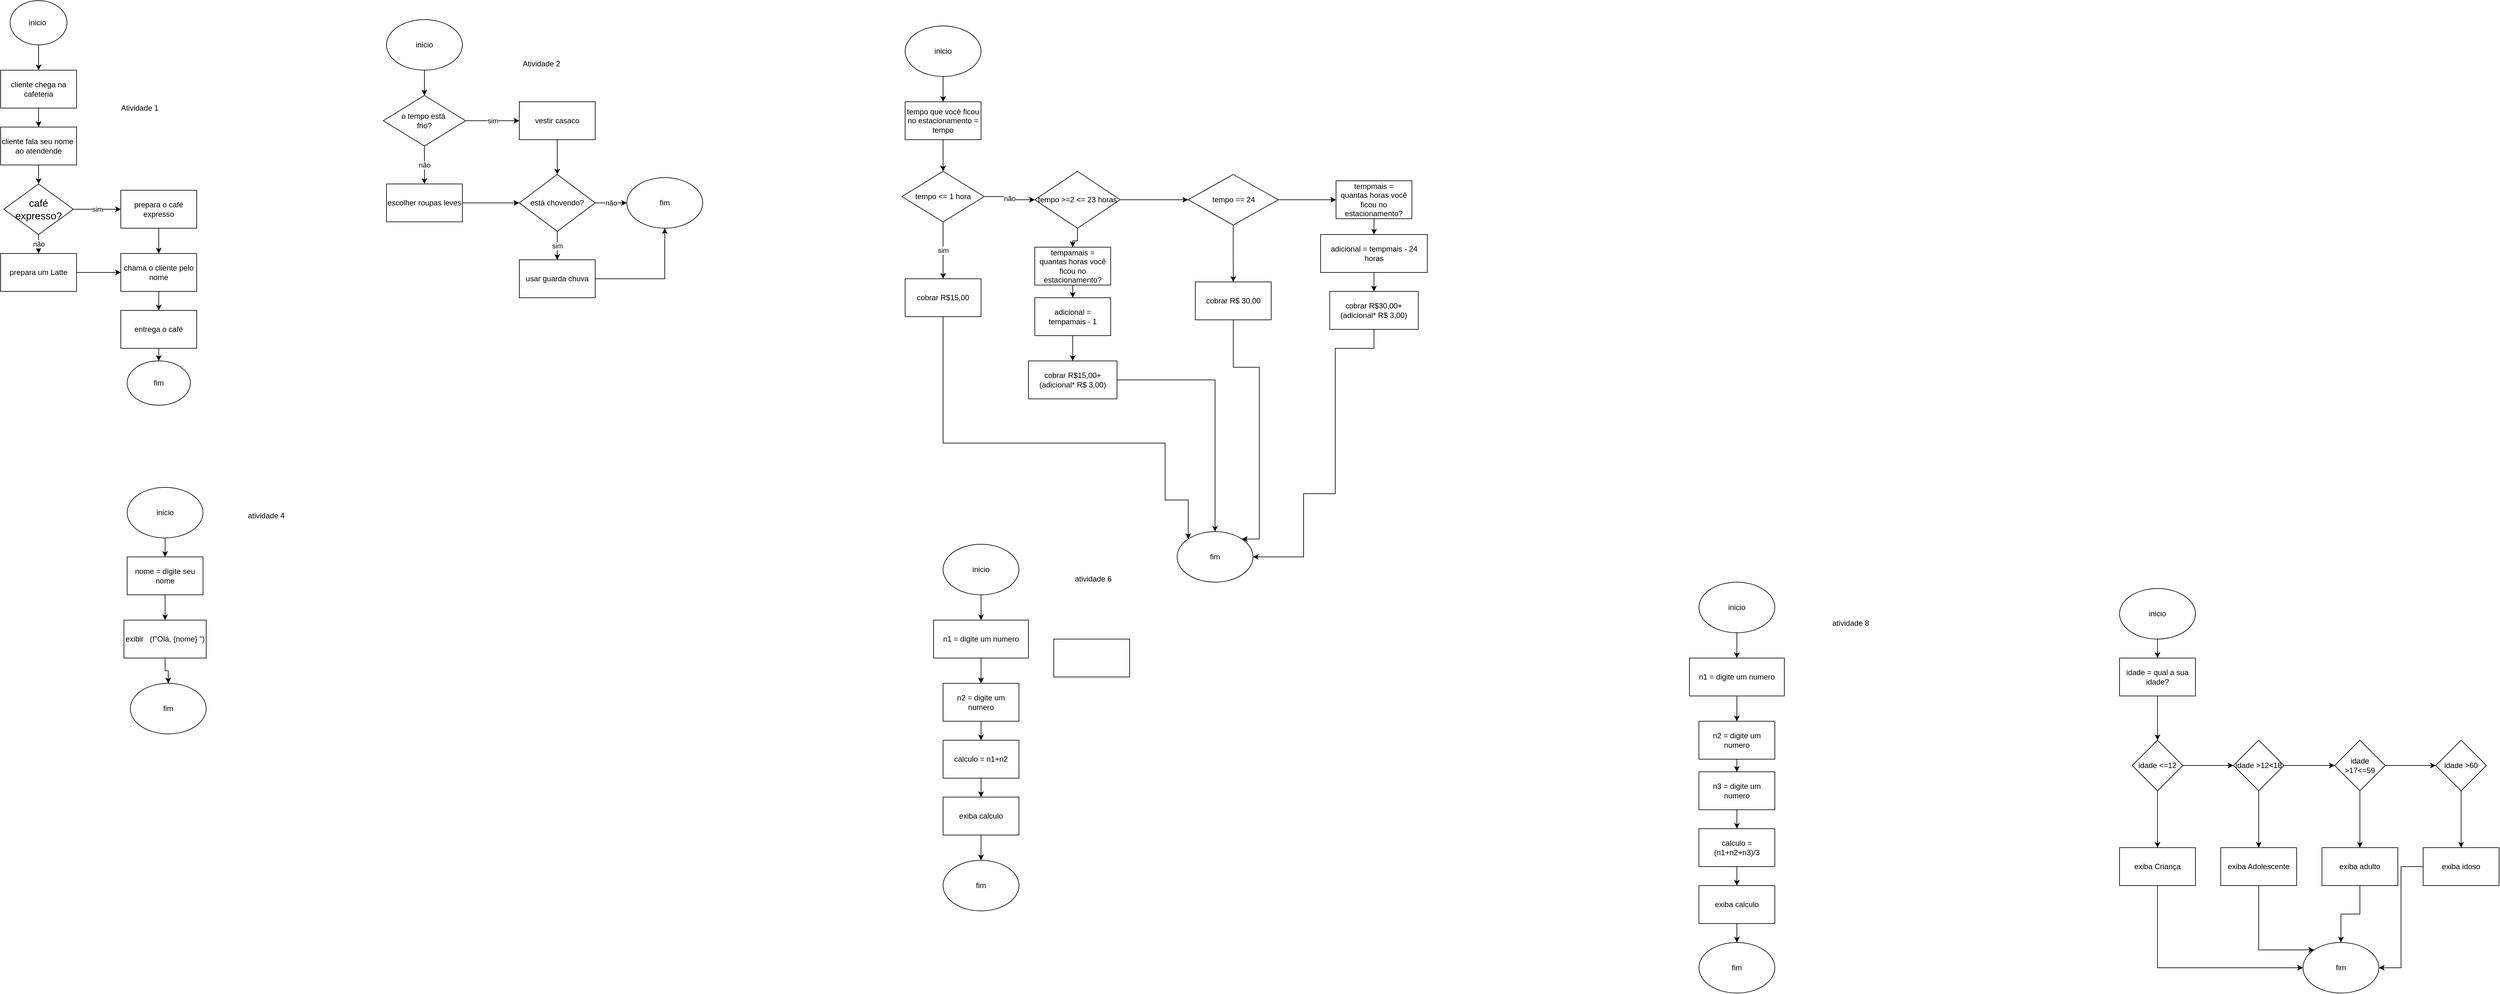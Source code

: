 <mxfile version="26.0.15">
  <diagram name="Página-1" id="dHAkxRGY66yhEo0F55Hl">
    <mxGraphModel dx="1674" dy="780" grid="1" gridSize="10" guides="1" tooltips="1" connect="1" arrows="1" fold="1" page="1" pageScale="1" pageWidth="2000" pageHeight="2000" math="0" shadow="0">
      <root>
        <mxCell id="0" />
        <mxCell id="1" parent="0" />
        <mxCell id="cFKUJUFckRlymG0bqKCA-7" value="" style="edgeStyle=orthogonalEdgeStyle;rounded=0;orthogonalLoop=1;jettySize=auto;html=1;" edge="1" parent="1" source="cFKUJUFckRlymG0bqKCA-1" target="cFKUJUFckRlymG0bqKCA-6">
          <mxGeometry relative="1" as="geometry" />
        </mxCell>
        <mxCell id="cFKUJUFckRlymG0bqKCA-1" value="inicio&amp;nbsp;" style="ellipse;whiteSpace=wrap;html=1;" vertex="1" parent="1">
          <mxGeometry x="165" y="210" width="90" height="70" as="geometry" />
        </mxCell>
        <mxCell id="cFKUJUFckRlymG0bqKCA-15" value="" style="edgeStyle=orthogonalEdgeStyle;rounded=0;orthogonalLoop=1;jettySize=auto;html=1;" edge="1" parent="1" source="cFKUJUFckRlymG0bqKCA-2" target="cFKUJUFckRlymG0bqKCA-11">
          <mxGeometry relative="1" as="geometry" />
        </mxCell>
        <mxCell id="cFKUJUFckRlymG0bqKCA-2" value="cliente fala seu nome&amp;nbsp;&lt;div&gt;ao atendende&lt;/div&gt;" style="rounded=0;whiteSpace=wrap;html=1;" vertex="1" parent="1">
          <mxGeometry x="150" y="410" width="120" height="60" as="geometry" />
        </mxCell>
        <mxCell id="cFKUJUFckRlymG0bqKCA-14" value="" style="edgeStyle=orthogonalEdgeStyle;rounded=0;orthogonalLoop=1;jettySize=auto;html=1;" edge="1" parent="1" source="cFKUJUFckRlymG0bqKCA-6" target="cFKUJUFckRlymG0bqKCA-2">
          <mxGeometry relative="1" as="geometry" />
        </mxCell>
        <mxCell id="cFKUJUFckRlymG0bqKCA-6" value="cliente chega na&lt;div&gt;cafeteria&lt;/div&gt;" style="whiteSpace=wrap;html=1;" vertex="1" parent="1">
          <mxGeometry x="150" y="320" width="120" height="60" as="geometry" />
        </mxCell>
        <mxCell id="cFKUJUFckRlymG0bqKCA-17" value="sim" style="edgeStyle=orthogonalEdgeStyle;rounded=0;orthogonalLoop=1;jettySize=auto;html=1;" edge="1" parent="1" source="cFKUJUFckRlymG0bqKCA-11" target="cFKUJUFckRlymG0bqKCA-16">
          <mxGeometry relative="1" as="geometry" />
        </mxCell>
        <mxCell id="cFKUJUFckRlymG0bqKCA-19" value="não" style="edgeStyle=orthogonalEdgeStyle;rounded=0;orthogonalLoop=1;jettySize=auto;html=1;" edge="1" parent="1" source="cFKUJUFckRlymG0bqKCA-11" target="cFKUJUFckRlymG0bqKCA-18">
          <mxGeometry relative="1" as="geometry" />
        </mxCell>
        <mxCell id="cFKUJUFckRlymG0bqKCA-11" value="&lt;font size=&quot;3&quot;&gt;café expresso?&lt;/font&gt;" style="rhombus;whiteSpace=wrap;html=1;" vertex="1" parent="1">
          <mxGeometry x="155" y="500" width="110" height="80" as="geometry" />
        </mxCell>
        <mxCell id="cFKUJUFckRlymG0bqKCA-22" value="" style="edgeStyle=orthogonalEdgeStyle;rounded=0;orthogonalLoop=1;jettySize=auto;html=1;" edge="1" parent="1" source="cFKUJUFckRlymG0bqKCA-16" target="cFKUJUFckRlymG0bqKCA-20">
          <mxGeometry relative="1" as="geometry" />
        </mxCell>
        <mxCell id="cFKUJUFckRlymG0bqKCA-16" value="prepara o café expresso" style="whiteSpace=wrap;html=1;" vertex="1" parent="1">
          <mxGeometry x="340" y="510" width="120" height="60" as="geometry" />
        </mxCell>
        <mxCell id="cFKUJUFckRlymG0bqKCA-21" value="" style="edgeStyle=orthogonalEdgeStyle;rounded=0;orthogonalLoop=1;jettySize=auto;html=1;" edge="1" parent="1" source="cFKUJUFckRlymG0bqKCA-18" target="cFKUJUFckRlymG0bqKCA-20">
          <mxGeometry relative="1" as="geometry" />
        </mxCell>
        <mxCell id="cFKUJUFckRlymG0bqKCA-18" value="prepara um Latte" style="whiteSpace=wrap;html=1;" vertex="1" parent="1">
          <mxGeometry x="150" y="610" width="120" height="60" as="geometry" />
        </mxCell>
        <mxCell id="cFKUJUFckRlymG0bqKCA-24" value="" style="edgeStyle=orthogonalEdgeStyle;rounded=0;orthogonalLoop=1;jettySize=auto;html=1;" edge="1" parent="1" source="cFKUJUFckRlymG0bqKCA-20" target="cFKUJUFckRlymG0bqKCA-23">
          <mxGeometry relative="1" as="geometry" />
        </mxCell>
        <mxCell id="cFKUJUFckRlymG0bqKCA-20" value="chama o cliente pelo nome" style="whiteSpace=wrap;html=1;" vertex="1" parent="1">
          <mxGeometry x="340" y="610" width="120" height="60" as="geometry" />
        </mxCell>
        <mxCell id="cFKUJUFckRlymG0bqKCA-29" value="" style="edgeStyle=orthogonalEdgeStyle;rounded=0;orthogonalLoop=1;jettySize=auto;html=1;" edge="1" parent="1" source="cFKUJUFckRlymG0bqKCA-23" target="cFKUJUFckRlymG0bqKCA-28">
          <mxGeometry relative="1" as="geometry" />
        </mxCell>
        <mxCell id="cFKUJUFckRlymG0bqKCA-23" value="entrega o café" style="whiteSpace=wrap;html=1;" vertex="1" parent="1">
          <mxGeometry x="340" y="700" width="120" height="60" as="geometry" />
        </mxCell>
        <mxCell id="cFKUJUFckRlymG0bqKCA-25" value="Atividade 1" style="text;html=1;align=center;verticalAlign=middle;whiteSpace=wrap;rounded=0;" vertex="1" parent="1">
          <mxGeometry x="330" y="360" width="80" height="40" as="geometry" />
        </mxCell>
        <mxCell id="cFKUJUFckRlymG0bqKCA-28" value="fim" style="ellipse;whiteSpace=wrap;html=1;" vertex="1" parent="1">
          <mxGeometry x="350" y="780" width="100" height="70" as="geometry" />
        </mxCell>
        <mxCell id="cFKUJUFckRlymG0bqKCA-32" value="" style="edgeStyle=orthogonalEdgeStyle;rounded=0;orthogonalLoop=1;jettySize=auto;html=1;" edge="1" parent="1" source="cFKUJUFckRlymG0bqKCA-30" target="cFKUJUFckRlymG0bqKCA-31">
          <mxGeometry relative="1" as="geometry" />
        </mxCell>
        <mxCell id="cFKUJUFckRlymG0bqKCA-30" value="inicio" style="ellipse;whiteSpace=wrap;html=1;" vertex="1" parent="1">
          <mxGeometry x="760" y="240" width="120" height="80" as="geometry" />
        </mxCell>
        <mxCell id="cFKUJUFckRlymG0bqKCA-34" value="sim" style="edgeStyle=orthogonalEdgeStyle;rounded=0;orthogonalLoop=1;jettySize=auto;html=1;" edge="1" parent="1" source="cFKUJUFckRlymG0bqKCA-31" target="cFKUJUFckRlymG0bqKCA-33">
          <mxGeometry relative="1" as="geometry" />
        </mxCell>
        <mxCell id="cFKUJUFckRlymG0bqKCA-36" value="não" style="edgeStyle=orthogonalEdgeStyle;rounded=0;orthogonalLoop=1;jettySize=auto;html=1;" edge="1" parent="1" source="cFKUJUFckRlymG0bqKCA-31" target="cFKUJUFckRlymG0bqKCA-35">
          <mxGeometry relative="1" as="geometry" />
        </mxCell>
        <mxCell id="cFKUJUFckRlymG0bqKCA-31" value="o tempo está&amp;nbsp;&lt;div&gt;frio?&lt;/div&gt;" style="rhombus;whiteSpace=wrap;html=1;" vertex="1" parent="1">
          <mxGeometry x="755" y="360" width="130" height="80" as="geometry" />
        </mxCell>
        <mxCell id="cFKUJUFckRlymG0bqKCA-39" value="" style="edgeStyle=orthogonalEdgeStyle;rounded=0;orthogonalLoop=1;jettySize=auto;html=1;" edge="1" parent="1" source="cFKUJUFckRlymG0bqKCA-33" target="cFKUJUFckRlymG0bqKCA-37">
          <mxGeometry relative="1" as="geometry" />
        </mxCell>
        <mxCell id="cFKUJUFckRlymG0bqKCA-33" value="vestir casaco" style="whiteSpace=wrap;html=1;" vertex="1" parent="1">
          <mxGeometry x="970" y="370" width="120" height="60" as="geometry" />
        </mxCell>
        <mxCell id="cFKUJUFckRlymG0bqKCA-38" value="" style="edgeStyle=orthogonalEdgeStyle;rounded=0;orthogonalLoop=1;jettySize=auto;html=1;" edge="1" parent="1" source="cFKUJUFckRlymG0bqKCA-35" target="cFKUJUFckRlymG0bqKCA-37">
          <mxGeometry relative="1" as="geometry" />
        </mxCell>
        <mxCell id="cFKUJUFckRlymG0bqKCA-35" value="escolher roupas leves" style="whiteSpace=wrap;html=1;" vertex="1" parent="1">
          <mxGeometry x="760" y="500" width="120" height="60" as="geometry" />
        </mxCell>
        <mxCell id="cFKUJUFckRlymG0bqKCA-43" value="não" style="edgeStyle=orthogonalEdgeStyle;rounded=0;orthogonalLoop=1;jettySize=auto;html=1;" edge="1" parent="1" source="cFKUJUFckRlymG0bqKCA-37" target="cFKUJUFckRlymG0bqKCA-42">
          <mxGeometry relative="1" as="geometry" />
        </mxCell>
        <mxCell id="cFKUJUFckRlymG0bqKCA-45" value="sim" style="edgeStyle=orthogonalEdgeStyle;rounded=0;orthogonalLoop=1;jettySize=auto;html=1;" edge="1" parent="1" source="cFKUJUFckRlymG0bqKCA-37" target="cFKUJUFckRlymG0bqKCA-44">
          <mxGeometry relative="1" as="geometry" />
        </mxCell>
        <mxCell id="cFKUJUFckRlymG0bqKCA-37" value="está chovendo?" style="rhombus;whiteSpace=wrap;html=1;" vertex="1" parent="1">
          <mxGeometry x="970" y="485" width="120" height="90" as="geometry" />
        </mxCell>
        <mxCell id="cFKUJUFckRlymG0bqKCA-42" value="fim" style="ellipse;whiteSpace=wrap;html=1;" vertex="1" parent="1">
          <mxGeometry x="1140" y="490" width="120" height="80" as="geometry" />
        </mxCell>
        <mxCell id="cFKUJUFckRlymG0bqKCA-46" style="edgeStyle=orthogonalEdgeStyle;rounded=0;orthogonalLoop=1;jettySize=auto;html=1;entryX=0.5;entryY=1;entryDx=0;entryDy=0;" edge="1" parent="1" source="cFKUJUFckRlymG0bqKCA-44" target="cFKUJUFckRlymG0bqKCA-42">
          <mxGeometry relative="1" as="geometry" />
        </mxCell>
        <mxCell id="cFKUJUFckRlymG0bqKCA-44" value="usar guarda chuva" style="whiteSpace=wrap;html=1;" vertex="1" parent="1">
          <mxGeometry x="970" y="620" width="120" height="60" as="geometry" />
        </mxCell>
        <mxCell id="cFKUJUFckRlymG0bqKCA-47" value="Atividade 2" style="text;html=1;align=center;verticalAlign=middle;whiteSpace=wrap;rounded=0;" vertex="1" parent="1">
          <mxGeometry x="950" y="280" width="110" height="60" as="geometry" />
        </mxCell>
        <mxCell id="cFKUJUFckRlymG0bqKCA-54" value="" style="edgeStyle=orthogonalEdgeStyle;rounded=0;orthogonalLoop=1;jettySize=auto;html=1;" edge="1" parent="1" source="cFKUJUFckRlymG0bqKCA-48" target="cFKUJUFckRlymG0bqKCA-53">
          <mxGeometry relative="1" as="geometry" />
        </mxCell>
        <mxCell id="cFKUJUFckRlymG0bqKCA-48" value="inicio" style="ellipse;whiteSpace=wrap;html=1;" vertex="1" parent="1">
          <mxGeometry x="1580" y="250" width="120" height="80" as="geometry" />
        </mxCell>
        <mxCell id="cFKUJUFckRlymG0bqKCA-57" value="sim" style="edgeStyle=orthogonalEdgeStyle;rounded=0;orthogonalLoop=1;jettySize=auto;html=1;" edge="1" parent="1" source="cFKUJUFckRlymG0bqKCA-51" target="cFKUJUFckRlymG0bqKCA-56">
          <mxGeometry relative="1" as="geometry" />
        </mxCell>
        <mxCell id="cFKUJUFckRlymG0bqKCA-59" value="não" style="edgeStyle=orthogonalEdgeStyle;rounded=0;orthogonalLoop=1;jettySize=auto;html=1;" edge="1" parent="1" source="cFKUJUFckRlymG0bqKCA-51" target="cFKUJUFckRlymG0bqKCA-58">
          <mxGeometry relative="1" as="geometry" />
        </mxCell>
        <mxCell id="cFKUJUFckRlymG0bqKCA-51" value="tempo &amp;lt;= 1 hora" style="rhombus;whiteSpace=wrap;html=1;" vertex="1" parent="1">
          <mxGeometry x="1575" y="480" width="130" height="80" as="geometry" />
        </mxCell>
        <mxCell id="cFKUJUFckRlymG0bqKCA-55" value="" style="edgeStyle=orthogonalEdgeStyle;rounded=0;orthogonalLoop=1;jettySize=auto;html=1;" edge="1" parent="1" source="cFKUJUFckRlymG0bqKCA-53" target="cFKUJUFckRlymG0bqKCA-51">
          <mxGeometry relative="1" as="geometry" />
        </mxCell>
        <mxCell id="cFKUJUFckRlymG0bqKCA-53" value="tempo que você ficou no estacionamento = tempo" style="rounded=0;whiteSpace=wrap;html=1;" vertex="1" parent="1">
          <mxGeometry x="1580" y="370" width="120" height="60" as="geometry" />
        </mxCell>
        <mxCell id="cFKUJUFckRlymG0bqKCA-82" style="edgeStyle=orthogonalEdgeStyle;rounded=0;orthogonalLoop=1;jettySize=auto;html=1;entryX=0;entryY=0;entryDx=0;entryDy=0;" edge="1" parent="1" source="cFKUJUFckRlymG0bqKCA-56" target="cFKUJUFckRlymG0bqKCA-86">
          <mxGeometry relative="1" as="geometry">
            <mxPoint x="1990" y="1000" as="targetPoint" />
            <Array as="points">
              <mxPoint x="1640" y="910" />
              <mxPoint x="1991" y="910" />
              <mxPoint x="1991" y="1000" />
              <mxPoint x="2028" y="1000" />
            </Array>
          </mxGeometry>
        </mxCell>
        <mxCell id="cFKUJUFckRlymG0bqKCA-56" value="cobrar R$15,00" style="whiteSpace=wrap;html=1;" vertex="1" parent="1">
          <mxGeometry x="1580" y="650" width="120" height="60" as="geometry" />
        </mxCell>
        <mxCell id="cFKUJUFckRlymG0bqKCA-67" value="" style="edgeStyle=orthogonalEdgeStyle;rounded=0;orthogonalLoop=1;jettySize=auto;html=1;" edge="1" parent="1" source="cFKUJUFckRlymG0bqKCA-58" target="cFKUJUFckRlymG0bqKCA-66">
          <mxGeometry relative="1" as="geometry" />
        </mxCell>
        <mxCell id="cFKUJUFckRlymG0bqKCA-73" value="" style="edgeStyle=orthogonalEdgeStyle;rounded=0;orthogonalLoop=1;jettySize=auto;html=1;" edge="1" parent="1" source="cFKUJUFckRlymG0bqKCA-58" target="cFKUJUFckRlymG0bqKCA-72">
          <mxGeometry relative="1" as="geometry" />
        </mxCell>
        <mxCell id="cFKUJUFckRlymG0bqKCA-58" value="tempo &amp;gt;=2 &amp;lt;= 23 horas" style="rhombus;whiteSpace=wrap;html=1;" vertex="1" parent="1">
          <mxGeometry x="1785" y="480" width="135" height="90" as="geometry" />
        </mxCell>
        <mxCell id="cFKUJUFckRlymG0bqKCA-83" style="edgeStyle=orthogonalEdgeStyle;rounded=0;orthogonalLoop=1;jettySize=auto;html=1;entryX=0.5;entryY=0;entryDx=0;entryDy=0;" edge="1" parent="1" source="cFKUJUFckRlymG0bqKCA-60" target="cFKUJUFckRlymG0bqKCA-86">
          <mxGeometry relative="1" as="geometry">
            <mxPoint x="2030" y="1000" as="targetPoint" />
          </mxGeometry>
        </mxCell>
        <mxCell id="cFKUJUFckRlymG0bqKCA-60" value="cobrar R$15,00+(adicional* R$ 3,00)" style="whiteSpace=wrap;html=1;" vertex="1" parent="1">
          <mxGeometry x="1775" y="780" width="140" height="60" as="geometry" />
        </mxCell>
        <mxCell id="cFKUJUFckRlymG0bqKCA-70" value="" style="edgeStyle=orthogonalEdgeStyle;rounded=0;orthogonalLoop=1;jettySize=auto;html=1;" edge="1" parent="1" source="cFKUJUFckRlymG0bqKCA-66" target="cFKUJUFckRlymG0bqKCA-69">
          <mxGeometry relative="1" as="geometry" />
        </mxCell>
        <mxCell id="cFKUJUFckRlymG0bqKCA-66" value="&lt;div&gt;&lt;br&gt;&lt;/div&gt;&lt;div&gt;tempamais =&lt;/div&gt;quantas horas você&lt;div&gt;ficou no estacionamento?&lt;/div&gt;&lt;div&gt;&lt;br&gt;&lt;/div&gt;" style="whiteSpace=wrap;html=1;" vertex="1" parent="1">
          <mxGeometry x="1785" y="600" width="120" height="60" as="geometry" />
        </mxCell>
        <mxCell id="cFKUJUFckRlymG0bqKCA-71" value="" style="edgeStyle=orthogonalEdgeStyle;rounded=0;orthogonalLoop=1;jettySize=auto;html=1;" edge="1" parent="1" source="cFKUJUFckRlymG0bqKCA-69" target="cFKUJUFckRlymG0bqKCA-60">
          <mxGeometry relative="1" as="geometry" />
        </mxCell>
        <mxCell id="cFKUJUFckRlymG0bqKCA-69" value="adicional = tempamais - 1" style="whiteSpace=wrap;html=1;" vertex="1" parent="1">
          <mxGeometry x="1785" y="680" width="120" height="60" as="geometry" />
        </mxCell>
        <mxCell id="cFKUJUFckRlymG0bqKCA-75" value="" style="edgeStyle=orthogonalEdgeStyle;rounded=0;orthogonalLoop=1;jettySize=auto;html=1;" edge="1" parent="1" source="cFKUJUFckRlymG0bqKCA-72" target="cFKUJUFckRlymG0bqKCA-74">
          <mxGeometry relative="1" as="geometry" />
        </mxCell>
        <mxCell id="cFKUJUFckRlymG0bqKCA-77" value="" style="edgeStyle=orthogonalEdgeStyle;rounded=0;orthogonalLoop=1;jettySize=auto;html=1;" edge="1" parent="1" source="cFKUJUFckRlymG0bqKCA-72" target="cFKUJUFckRlymG0bqKCA-76">
          <mxGeometry relative="1" as="geometry" />
        </mxCell>
        <mxCell id="cFKUJUFckRlymG0bqKCA-72" value="tempo == 24" style="rhombus;whiteSpace=wrap;html=1;" vertex="1" parent="1">
          <mxGeometry x="2027.5" y="485" width="142.5" height="80" as="geometry" />
        </mxCell>
        <mxCell id="cFKUJUFckRlymG0bqKCA-84" style="edgeStyle=orthogonalEdgeStyle;rounded=0;orthogonalLoop=1;jettySize=auto;html=1;entryX=1;entryY=0;entryDx=0;entryDy=0;" edge="1" parent="1" source="cFKUJUFckRlymG0bqKCA-74" target="cFKUJUFckRlymG0bqKCA-86">
          <mxGeometry relative="1" as="geometry">
            <mxPoint x="2060" y="1000" as="targetPoint" />
            <Array as="points">
              <mxPoint x="2099" y="790" />
              <mxPoint x="2140" y="790" />
              <mxPoint x="2140" y="1062" />
            </Array>
          </mxGeometry>
        </mxCell>
        <mxCell id="cFKUJUFckRlymG0bqKCA-74" value="cobrar R$ 30,00" style="whiteSpace=wrap;html=1;" vertex="1" parent="1">
          <mxGeometry x="2038.75" y="655" width="120" height="60" as="geometry" />
        </mxCell>
        <mxCell id="cFKUJUFckRlymG0bqKCA-79" value="" style="edgeStyle=orthogonalEdgeStyle;rounded=0;orthogonalLoop=1;jettySize=auto;html=1;" edge="1" parent="1" source="cFKUJUFckRlymG0bqKCA-76" target="cFKUJUFckRlymG0bqKCA-78">
          <mxGeometry relative="1" as="geometry" />
        </mxCell>
        <mxCell id="cFKUJUFckRlymG0bqKCA-76" value="&lt;div&gt;&lt;br&gt;&lt;/div&gt;&lt;div&gt;&lt;div&gt;tempmais =&lt;/div&gt;quantas horas você&lt;div&gt;ficou no estacionamento?&lt;/div&gt;&lt;div&gt;&lt;br&gt;&lt;/div&gt;&lt;/div&gt;" style="whiteSpace=wrap;html=1;" vertex="1" parent="1">
          <mxGeometry x="2261.25" y="495" width="120" height="60" as="geometry" />
        </mxCell>
        <mxCell id="cFKUJUFckRlymG0bqKCA-81" value="" style="edgeStyle=orthogonalEdgeStyle;rounded=0;orthogonalLoop=1;jettySize=auto;html=1;" edge="1" parent="1" source="cFKUJUFckRlymG0bqKCA-78" target="cFKUJUFckRlymG0bqKCA-80">
          <mxGeometry relative="1" as="geometry" />
        </mxCell>
        <mxCell id="cFKUJUFckRlymG0bqKCA-78" value="adicional = tempmais - 24 horas" style="whiteSpace=wrap;html=1;" vertex="1" parent="1">
          <mxGeometry x="2236.88" y="580" width="168.75" height="60" as="geometry" />
        </mxCell>
        <mxCell id="cFKUJUFckRlymG0bqKCA-85" style="edgeStyle=orthogonalEdgeStyle;rounded=0;orthogonalLoop=1;jettySize=auto;html=1;entryX=1;entryY=0.5;entryDx=0;entryDy=0;" edge="1" parent="1" source="cFKUJUFckRlymG0bqKCA-80" target="cFKUJUFckRlymG0bqKCA-86">
          <mxGeometry relative="1" as="geometry">
            <mxPoint x="2150" y="1090" as="targetPoint" />
            <Array as="points">
              <mxPoint x="2321" y="760" />
              <mxPoint x="2260" y="760" />
              <mxPoint x="2260" y="990" />
              <mxPoint x="2210" y="990" />
              <mxPoint x="2210" y="1090" />
            </Array>
          </mxGeometry>
        </mxCell>
        <mxCell id="cFKUJUFckRlymG0bqKCA-80" value="cobrar R$30,00+(adicional* R$ 3,00)" style="whiteSpace=wrap;html=1;" vertex="1" parent="1">
          <mxGeometry x="2251.26" y="670" width="140" height="60" as="geometry" />
        </mxCell>
        <mxCell id="cFKUJUFckRlymG0bqKCA-86" value="fim" style="ellipse;whiteSpace=wrap;html=1;" vertex="1" parent="1">
          <mxGeometry x="2010" y="1050" width="120" height="80" as="geometry" />
        </mxCell>
        <mxCell id="cFKUJUFckRlymG0bqKCA-89" value="" style="edgeStyle=orthogonalEdgeStyle;rounded=0;orthogonalLoop=1;jettySize=auto;html=1;" edge="1" parent="1" source="cFKUJUFckRlymG0bqKCA-87" target="cFKUJUFckRlymG0bqKCA-88">
          <mxGeometry relative="1" as="geometry" />
        </mxCell>
        <mxCell id="cFKUJUFckRlymG0bqKCA-87" value="inicio" style="ellipse;whiteSpace=wrap;html=1;" vertex="1" parent="1">
          <mxGeometry x="350" y="980" width="120" height="80" as="geometry" />
        </mxCell>
        <mxCell id="cFKUJUFckRlymG0bqKCA-91" value="" style="edgeStyle=orthogonalEdgeStyle;rounded=0;orthogonalLoop=1;jettySize=auto;html=1;" edge="1" parent="1" source="cFKUJUFckRlymG0bqKCA-88" target="cFKUJUFckRlymG0bqKCA-90">
          <mxGeometry relative="1" as="geometry" />
        </mxCell>
        <mxCell id="cFKUJUFckRlymG0bqKCA-88" value="nome = digite seu nome" style="whiteSpace=wrap;html=1;" vertex="1" parent="1">
          <mxGeometry x="350" y="1090" width="120" height="60" as="geometry" />
        </mxCell>
        <mxCell id="cFKUJUFckRlymG0bqKCA-93" value="" style="edgeStyle=orthogonalEdgeStyle;rounded=0;orthogonalLoop=1;jettySize=auto;html=1;" edge="1" parent="1" source="cFKUJUFckRlymG0bqKCA-90" target="cFKUJUFckRlymG0bqKCA-92">
          <mxGeometry relative="1" as="geometry" />
        </mxCell>
        <mxCell id="cFKUJUFckRlymG0bqKCA-90" value="exibir&amp;nbsp; &amp;nbsp;(f&quot;Olá, {nome} &quot;)" style="whiteSpace=wrap;html=1;" vertex="1" parent="1">
          <mxGeometry x="345" y="1190" width="130" height="60" as="geometry" />
        </mxCell>
        <mxCell id="cFKUJUFckRlymG0bqKCA-92" value="fim" style="ellipse;whiteSpace=wrap;html=1;" vertex="1" parent="1">
          <mxGeometry x="355" y="1290" width="120" height="80" as="geometry" />
        </mxCell>
        <mxCell id="cFKUJUFckRlymG0bqKCA-94" value="atividade 4" style="text;html=1;align=center;verticalAlign=middle;whiteSpace=wrap;rounded=0;" vertex="1" parent="1">
          <mxGeometry x="530" y="1010" width="80" height="30" as="geometry" />
        </mxCell>
        <mxCell id="cFKUJUFckRlymG0bqKCA-98" value="" style="edgeStyle=orthogonalEdgeStyle;rounded=0;orthogonalLoop=1;jettySize=auto;html=1;" edge="1" parent="1" source="cFKUJUFckRlymG0bqKCA-95" target="cFKUJUFckRlymG0bqKCA-96">
          <mxGeometry relative="1" as="geometry" />
        </mxCell>
        <mxCell id="cFKUJUFckRlymG0bqKCA-95" value="inicio" style="ellipse;whiteSpace=wrap;html=1;" vertex="1" parent="1">
          <mxGeometry x="1640" y="1070" width="120" height="80" as="geometry" />
        </mxCell>
        <mxCell id="cFKUJUFckRlymG0bqKCA-99" value="" style="edgeStyle=orthogonalEdgeStyle;rounded=0;orthogonalLoop=1;jettySize=auto;html=1;" edge="1" parent="1" source="cFKUJUFckRlymG0bqKCA-96" target="cFKUJUFckRlymG0bqKCA-97">
          <mxGeometry relative="1" as="geometry" />
        </mxCell>
        <mxCell id="cFKUJUFckRlymG0bqKCA-96" value="n1 = digite um numero" style="whiteSpace=wrap;html=1;" vertex="1" parent="1">
          <mxGeometry x="1625" y="1190" width="150" height="60" as="geometry" />
        </mxCell>
        <mxCell id="cFKUJUFckRlymG0bqKCA-101" value="" style="edgeStyle=orthogonalEdgeStyle;rounded=0;orthogonalLoop=1;jettySize=auto;html=1;" edge="1" parent="1" source="cFKUJUFckRlymG0bqKCA-97" target="cFKUJUFckRlymG0bqKCA-100">
          <mxGeometry relative="1" as="geometry" />
        </mxCell>
        <mxCell id="cFKUJUFckRlymG0bqKCA-97" value="n2 = digite um numero" style="whiteSpace=wrap;html=1;" vertex="1" parent="1">
          <mxGeometry x="1640" y="1290" width="120" height="60" as="geometry" />
        </mxCell>
        <mxCell id="cFKUJUFckRlymG0bqKCA-103" value="" style="edgeStyle=orthogonalEdgeStyle;rounded=0;orthogonalLoop=1;jettySize=auto;html=1;" edge="1" parent="1" source="cFKUJUFckRlymG0bqKCA-100" target="cFKUJUFckRlymG0bqKCA-102">
          <mxGeometry relative="1" as="geometry" />
        </mxCell>
        <mxCell id="cFKUJUFckRlymG0bqKCA-100" value="calculo = n1+n2" style="whiteSpace=wrap;html=1;" vertex="1" parent="1">
          <mxGeometry x="1640" y="1380" width="120" height="60" as="geometry" />
        </mxCell>
        <mxCell id="cFKUJUFckRlymG0bqKCA-105" value="" style="edgeStyle=orthogonalEdgeStyle;rounded=0;orthogonalLoop=1;jettySize=auto;html=1;" edge="1" parent="1" source="cFKUJUFckRlymG0bqKCA-102" target="cFKUJUFckRlymG0bqKCA-104">
          <mxGeometry relative="1" as="geometry" />
        </mxCell>
        <mxCell id="cFKUJUFckRlymG0bqKCA-102" value="exiba calculo" style="whiteSpace=wrap;html=1;" vertex="1" parent="1">
          <mxGeometry x="1640" y="1470" width="120" height="60" as="geometry" />
        </mxCell>
        <mxCell id="cFKUJUFckRlymG0bqKCA-104" value="fim" style="ellipse;whiteSpace=wrap;html=1;" vertex="1" parent="1">
          <mxGeometry x="1640" y="1570" width="120" height="80" as="geometry" />
        </mxCell>
        <mxCell id="cFKUJUFckRlymG0bqKCA-106" value="atividade 6" style="text;html=1;align=center;verticalAlign=middle;whiteSpace=wrap;rounded=0;" vertex="1" parent="1">
          <mxGeometry x="1815" y="1110" width="125" height="30" as="geometry" />
        </mxCell>
        <mxCell id="cFKUJUFckRlymG0bqKCA-108" value="" style="whiteSpace=wrap;html=1;" vertex="1" parent="1">
          <mxGeometry x="1815" y="1220" width="120" height="60" as="geometry" />
        </mxCell>
        <mxCell id="cFKUJUFckRlymG0bqKCA-109" value="" style="edgeStyle=orthogonalEdgeStyle;rounded=0;orthogonalLoop=1;jettySize=auto;html=1;" edge="1" source="cFKUJUFckRlymG0bqKCA-110" target="cFKUJUFckRlymG0bqKCA-112" parent="1">
          <mxGeometry relative="1" as="geometry" />
        </mxCell>
        <mxCell id="cFKUJUFckRlymG0bqKCA-110" value="inicio" style="ellipse;whiteSpace=wrap;html=1;" vertex="1" parent="1">
          <mxGeometry x="2835" y="1130" width="120" height="80" as="geometry" />
        </mxCell>
        <mxCell id="cFKUJUFckRlymG0bqKCA-111" value="" style="edgeStyle=orthogonalEdgeStyle;rounded=0;orthogonalLoop=1;jettySize=auto;html=1;" edge="1" source="cFKUJUFckRlymG0bqKCA-112" target="cFKUJUFckRlymG0bqKCA-114" parent="1">
          <mxGeometry relative="1" as="geometry" />
        </mxCell>
        <mxCell id="cFKUJUFckRlymG0bqKCA-112" value="n1 = digite um numero" style="whiteSpace=wrap;html=1;" vertex="1" parent="1">
          <mxGeometry x="2820" y="1250" width="150" height="60" as="geometry" />
        </mxCell>
        <mxCell id="cFKUJUFckRlymG0bqKCA-119" value="" style="edgeStyle=orthogonalEdgeStyle;rounded=0;orthogonalLoop=1;jettySize=auto;html=1;" edge="1" parent="1" source="cFKUJUFckRlymG0bqKCA-114" target="cFKUJUFckRlymG0bqKCA-118">
          <mxGeometry relative="1" as="geometry" />
        </mxCell>
        <mxCell id="cFKUJUFckRlymG0bqKCA-114" value="n2 = digite um numero" style="whiteSpace=wrap;html=1;" vertex="1" parent="1">
          <mxGeometry x="2835" y="1350" width="120" height="60" as="geometry" />
        </mxCell>
        <mxCell id="cFKUJUFckRlymG0bqKCA-115" value="" style="edgeStyle=orthogonalEdgeStyle;rounded=0;orthogonalLoop=1;jettySize=auto;html=1;" edge="1" source="cFKUJUFckRlymG0bqKCA-116" target="cFKUJUFckRlymG0bqKCA-117" parent="1">
          <mxGeometry relative="1" as="geometry" />
        </mxCell>
        <mxCell id="cFKUJUFckRlymG0bqKCA-116" value="calculo = (n1+n2+n3)/3" style="whiteSpace=wrap;html=1;" vertex="1" parent="1">
          <mxGeometry x="2835" y="1520" width="120" height="60" as="geometry" />
        </mxCell>
        <mxCell id="cFKUJUFckRlymG0bqKCA-122" value="" style="edgeStyle=orthogonalEdgeStyle;rounded=0;orthogonalLoop=1;jettySize=auto;html=1;" edge="1" parent="1" source="cFKUJUFckRlymG0bqKCA-117" target="cFKUJUFckRlymG0bqKCA-121">
          <mxGeometry relative="1" as="geometry" />
        </mxCell>
        <mxCell id="cFKUJUFckRlymG0bqKCA-117" value="exiba calculo" style="whiteSpace=wrap;html=1;" vertex="1" parent="1">
          <mxGeometry x="2835" y="1610" width="120" height="60" as="geometry" />
        </mxCell>
        <mxCell id="cFKUJUFckRlymG0bqKCA-120" value="" style="edgeStyle=orthogonalEdgeStyle;rounded=0;orthogonalLoop=1;jettySize=auto;html=1;" edge="1" parent="1" source="cFKUJUFckRlymG0bqKCA-118" target="cFKUJUFckRlymG0bqKCA-116">
          <mxGeometry relative="1" as="geometry" />
        </mxCell>
        <mxCell id="cFKUJUFckRlymG0bqKCA-118" value="n3 = digite um numero" style="whiteSpace=wrap;html=1;" vertex="1" parent="1">
          <mxGeometry x="2835" y="1430" width="120" height="60" as="geometry" />
        </mxCell>
        <mxCell id="cFKUJUFckRlymG0bqKCA-121" value="fim" style="ellipse;whiteSpace=wrap;html=1;" vertex="1" parent="1">
          <mxGeometry x="2835" y="1700" width="120" height="80" as="geometry" />
        </mxCell>
        <mxCell id="cFKUJUFckRlymG0bqKCA-123" value="atividade 8" style="text;html=1;align=center;verticalAlign=middle;whiteSpace=wrap;rounded=0;" vertex="1" parent="1">
          <mxGeometry x="3030" y="1180" width="90" height="30" as="geometry" />
        </mxCell>
        <mxCell id="cFKUJUFckRlymG0bqKCA-126" value="" style="edgeStyle=orthogonalEdgeStyle;rounded=0;orthogonalLoop=1;jettySize=auto;html=1;" edge="1" parent="1" source="cFKUJUFckRlymG0bqKCA-124" target="cFKUJUFckRlymG0bqKCA-125">
          <mxGeometry relative="1" as="geometry" />
        </mxCell>
        <mxCell id="cFKUJUFckRlymG0bqKCA-124" value="inicio" style="ellipse;whiteSpace=wrap;html=1;" vertex="1" parent="1">
          <mxGeometry x="3500" y="1140" width="120" height="80" as="geometry" />
        </mxCell>
        <mxCell id="cFKUJUFckRlymG0bqKCA-128" value="" style="edgeStyle=orthogonalEdgeStyle;rounded=0;orthogonalLoop=1;jettySize=auto;html=1;" edge="1" parent="1" source="cFKUJUFckRlymG0bqKCA-125" target="cFKUJUFckRlymG0bqKCA-127">
          <mxGeometry relative="1" as="geometry" />
        </mxCell>
        <mxCell id="cFKUJUFckRlymG0bqKCA-125" value="idade = qual a sua idade?" style="whiteSpace=wrap;html=1;" vertex="1" parent="1">
          <mxGeometry x="3500" y="1250" width="120" height="60" as="geometry" />
        </mxCell>
        <mxCell id="cFKUJUFckRlymG0bqKCA-130" value="" style="edgeStyle=orthogonalEdgeStyle;rounded=0;orthogonalLoop=1;jettySize=auto;html=1;" edge="1" parent="1" source="cFKUJUFckRlymG0bqKCA-127" target="cFKUJUFckRlymG0bqKCA-129">
          <mxGeometry relative="1" as="geometry" />
        </mxCell>
        <mxCell id="cFKUJUFckRlymG0bqKCA-132" value="" style="edgeStyle=orthogonalEdgeStyle;rounded=0;orthogonalLoop=1;jettySize=auto;html=1;" edge="1" parent="1" source="cFKUJUFckRlymG0bqKCA-127" target="cFKUJUFckRlymG0bqKCA-131">
          <mxGeometry relative="1" as="geometry" />
        </mxCell>
        <mxCell id="cFKUJUFckRlymG0bqKCA-127" value="idade &amp;lt;=12" style="rhombus;whiteSpace=wrap;html=1;" vertex="1" parent="1">
          <mxGeometry x="3520" y="1380" width="80" height="80" as="geometry" />
        </mxCell>
        <mxCell id="cFKUJUFckRlymG0bqKCA-144" style="edgeStyle=orthogonalEdgeStyle;rounded=0;orthogonalLoop=1;jettySize=auto;html=1;entryX=0;entryY=0.5;entryDx=0;entryDy=0;" edge="1" parent="1" source="cFKUJUFckRlymG0bqKCA-129" target="cFKUJUFckRlymG0bqKCA-143">
          <mxGeometry relative="1" as="geometry">
            <Array as="points">
              <mxPoint x="3560" y="1740" />
            </Array>
          </mxGeometry>
        </mxCell>
        <mxCell id="cFKUJUFckRlymG0bqKCA-129" value="exiba Criança" style="whiteSpace=wrap;html=1;" vertex="1" parent="1">
          <mxGeometry x="3500" y="1550" width="120" height="60" as="geometry" />
        </mxCell>
        <mxCell id="cFKUJUFckRlymG0bqKCA-134" value="" style="edgeStyle=orthogonalEdgeStyle;rounded=0;orthogonalLoop=1;jettySize=auto;html=1;" edge="1" parent="1" source="cFKUJUFckRlymG0bqKCA-131" target="cFKUJUFckRlymG0bqKCA-133">
          <mxGeometry relative="1" as="geometry" />
        </mxCell>
        <mxCell id="cFKUJUFckRlymG0bqKCA-136" value="" style="edgeStyle=orthogonalEdgeStyle;rounded=0;orthogonalLoop=1;jettySize=auto;html=1;" edge="1" parent="1" source="cFKUJUFckRlymG0bqKCA-131" target="cFKUJUFckRlymG0bqKCA-135">
          <mxGeometry relative="1" as="geometry" />
        </mxCell>
        <mxCell id="cFKUJUFckRlymG0bqKCA-131" value="idade &amp;gt;12&amp;lt;18" style="rhombus;whiteSpace=wrap;html=1;" vertex="1" parent="1">
          <mxGeometry x="3680" y="1380" width="80" height="80" as="geometry" />
        </mxCell>
        <mxCell id="cFKUJUFckRlymG0bqKCA-145" style="edgeStyle=orthogonalEdgeStyle;rounded=0;orthogonalLoop=1;jettySize=auto;html=1;entryX=0;entryY=0;entryDx=0;entryDy=0;" edge="1" parent="1" source="cFKUJUFckRlymG0bqKCA-133" target="cFKUJUFckRlymG0bqKCA-143">
          <mxGeometry relative="1" as="geometry">
            <Array as="points">
              <mxPoint x="3720" y="1712" />
            </Array>
          </mxGeometry>
        </mxCell>
        <mxCell id="cFKUJUFckRlymG0bqKCA-133" value="exiba Adolescente" style="whiteSpace=wrap;html=1;" vertex="1" parent="1">
          <mxGeometry x="3660" y="1550" width="120" height="60" as="geometry" />
        </mxCell>
        <mxCell id="cFKUJUFckRlymG0bqKCA-138" value="" style="edgeStyle=orthogonalEdgeStyle;rounded=0;orthogonalLoop=1;jettySize=auto;html=1;" edge="1" parent="1" source="cFKUJUFckRlymG0bqKCA-135" target="cFKUJUFckRlymG0bqKCA-137">
          <mxGeometry relative="1" as="geometry" />
        </mxCell>
        <mxCell id="cFKUJUFckRlymG0bqKCA-140" value="" style="edgeStyle=orthogonalEdgeStyle;rounded=0;orthogonalLoop=1;jettySize=auto;html=1;" edge="1" parent="1" source="cFKUJUFckRlymG0bqKCA-135" target="cFKUJUFckRlymG0bqKCA-139">
          <mxGeometry relative="1" as="geometry" />
        </mxCell>
        <mxCell id="cFKUJUFckRlymG0bqKCA-135" value="idade &amp;gt;17&amp;lt;=59" style="rhombus;whiteSpace=wrap;html=1;" vertex="1" parent="1">
          <mxGeometry x="3840" y="1380" width="80" height="80" as="geometry" />
        </mxCell>
        <mxCell id="cFKUJUFckRlymG0bqKCA-146" style="edgeStyle=orthogonalEdgeStyle;rounded=0;orthogonalLoop=1;jettySize=auto;html=1;entryX=0.5;entryY=0;entryDx=0;entryDy=0;" edge="1" parent="1" source="cFKUJUFckRlymG0bqKCA-137" target="cFKUJUFckRlymG0bqKCA-143">
          <mxGeometry relative="1" as="geometry" />
        </mxCell>
        <mxCell id="cFKUJUFckRlymG0bqKCA-137" value="exiba adulto" style="whiteSpace=wrap;html=1;" vertex="1" parent="1">
          <mxGeometry x="3820" y="1550" width="120" height="60" as="geometry" />
        </mxCell>
        <mxCell id="cFKUJUFckRlymG0bqKCA-142" value="" style="edgeStyle=orthogonalEdgeStyle;rounded=0;orthogonalLoop=1;jettySize=auto;html=1;" edge="1" parent="1" source="cFKUJUFckRlymG0bqKCA-139" target="cFKUJUFckRlymG0bqKCA-141">
          <mxGeometry relative="1" as="geometry" />
        </mxCell>
        <mxCell id="cFKUJUFckRlymG0bqKCA-139" value="idade &amp;gt;60" style="rhombus;whiteSpace=wrap;html=1;" vertex="1" parent="1">
          <mxGeometry x="4000" y="1380" width="80" height="80" as="geometry" />
        </mxCell>
        <mxCell id="cFKUJUFckRlymG0bqKCA-147" style="edgeStyle=orthogonalEdgeStyle;rounded=0;orthogonalLoop=1;jettySize=auto;html=1;entryX=1;entryY=0.5;entryDx=0;entryDy=0;" edge="1" parent="1" source="cFKUJUFckRlymG0bqKCA-141" target="cFKUJUFckRlymG0bqKCA-143">
          <mxGeometry relative="1" as="geometry" />
        </mxCell>
        <mxCell id="cFKUJUFckRlymG0bqKCA-141" value="exiba idoso" style="whiteSpace=wrap;html=1;" vertex="1" parent="1">
          <mxGeometry x="3980" y="1550" width="120" height="60" as="geometry" />
        </mxCell>
        <mxCell id="cFKUJUFckRlymG0bqKCA-143" value="fim" style="ellipse;whiteSpace=wrap;html=1;" vertex="1" parent="1">
          <mxGeometry x="3790" y="1700" width="120" height="80" as="geometry" />
        </mxCell>
      </root>
    </mxGraphModel>
  </diagram>
</mxfile>
